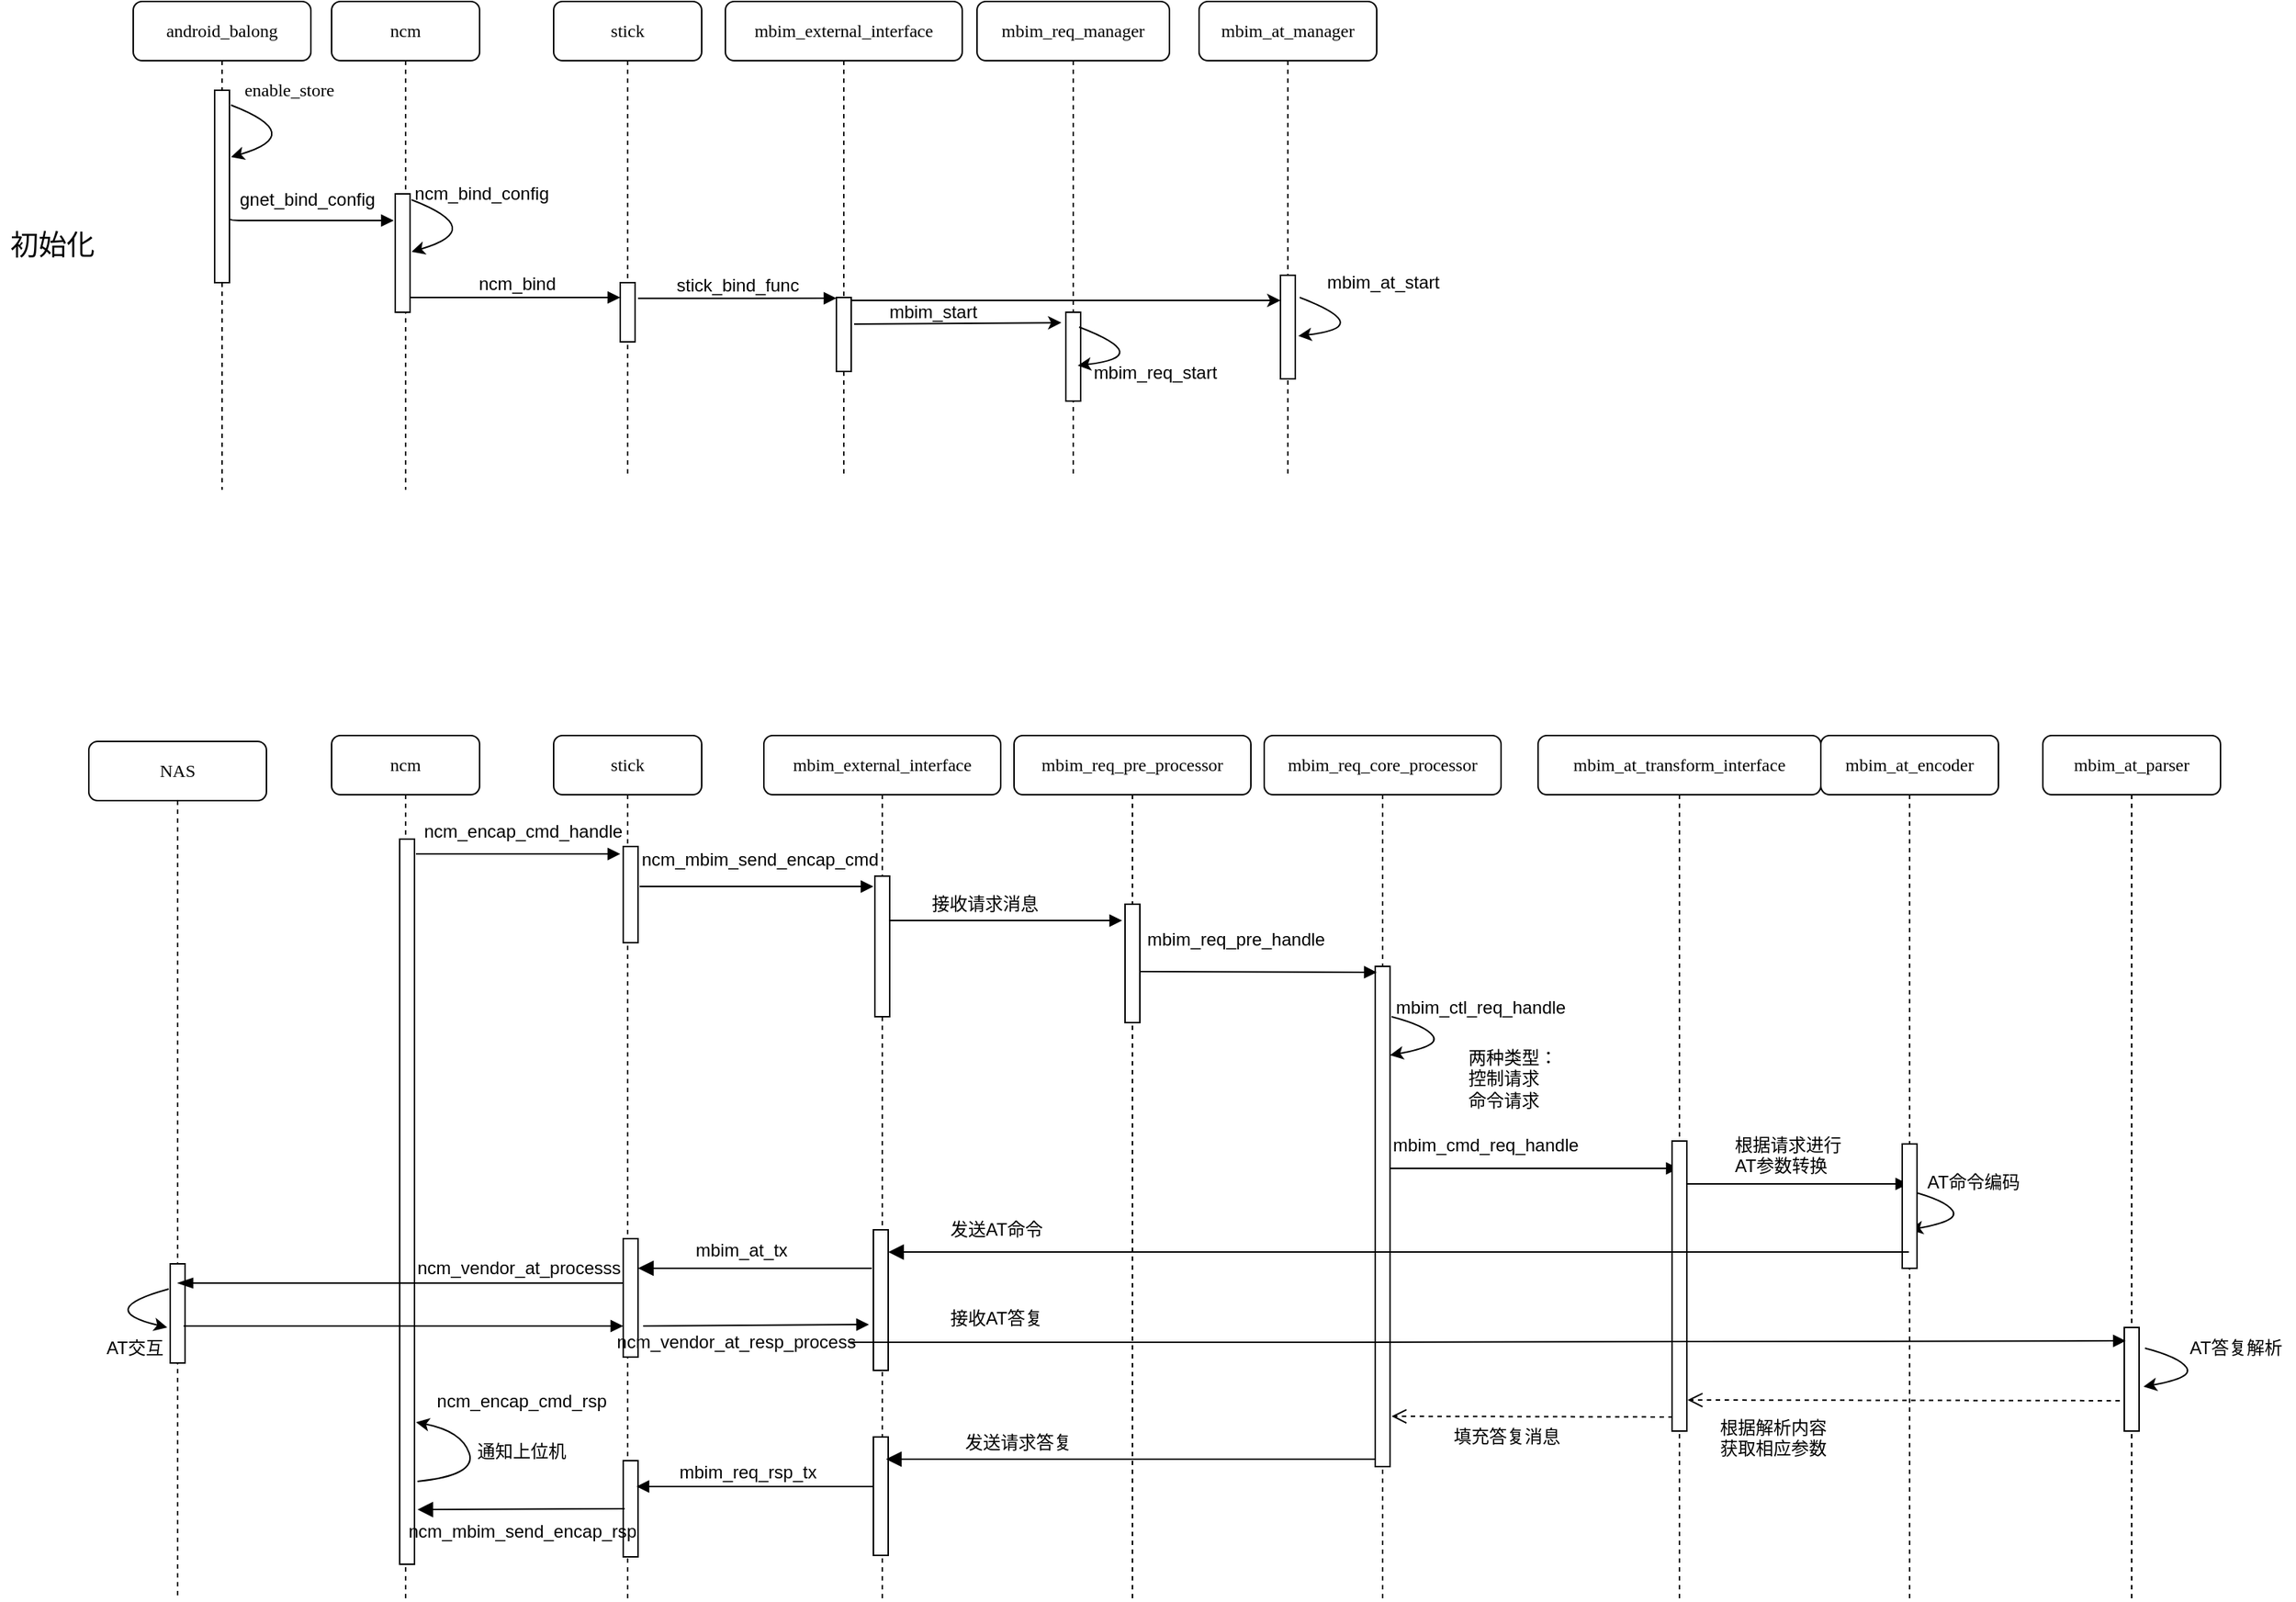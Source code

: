 <mxfile version="14.1.8" type="github">
  <diagram name="Page-1" id="13e1069c-82ec-6db2-03f1-153e76fe0fe0">
    <mxGraphModel dx="2522" dy="706" grid="1" gridSize="10" guides="1" tooltips="1" connect="1" arrows="1" fold="1" page="1" pageScale="1" pageWidth="1100" pageHeight="850" background="#ffffff" math="0" shadow="0">
      <root>
        <mxCell id="0" />
        <mxCell id="1" parent="0" />
        <mxCell id="fbP2BwhpTyEY4xzOm7OH-10" value="ncm" style="shape=umlLifeline;perimeter=lifelinePerimeter;whiteSpace=wrap;html=1;container=1;collapsible=0;recursiveResize=0;outlineConnect=0;rounded=1;shadow=0;comic=0;labelBackgroundColor=none;strokeWidth=1;fontFamily=Verdana;fontSize=12;align=center;" vertex="1" parent="1">
          <mxGeometry x="154" y="576" width="100" height="584" as="geometry" />
        </mxCell>
        <mxCell id="fbP2BwhpTyEY4xzOm7OH-16" value="stick" style="shape=umlLifeline;perimeter=lifelinePerimeter;whiteSpace=wrap;html=1;container=1;collapsible=0;recursiveResize=0;outlineConnect=0;rounded=1;shadow=0;comic=0;labelBackgroundColor=none;strokeWidth=1;fontFamily=Verdana;fontSize=12;align=center;" vertex="1" parent="1">
          <mxGeometry x="304" y="576" width="100" height="584" as="geometry" />
        </mxCell>
        <mxCell id="fbP2BwhpTyEY4xzOm7OH-24" value="mbim_external_interface" style="shape=umlLifeline;perimeter=lifelinePerimeter;whiteSpace=wrap;html=1;container=1;collapsible=0;recursiveResize=0;outlineConnect=0;rounded=1;shadow=0;comic=0;labelBackgroundColor=none;strokeWidth=1;fontFamily=Verdana;fontSize=12;align=center;" vertex="1" parent="1">
          <mxGeometry x="446" y="576" width="160" height="584" as="geometry" />
        </mxCell>
        <mxCell id="fbP2BwhpTyEY4xzOm7OH-28" value="mbim_req_core_processor" style="shape=umlLifeline;perimeter=lifelinePerimeter;whiteSpace=wrap;html=1;container=1;collapsible=0;recursiveResize=0;outlineConnect=0;rounded=1;shadow=0;comic=0;labelBackgroundColor=none;strokeWidth=1;fontFamily=Verdana;fontSize=12;align=center;" vertex="1" parent="1">
          <mxGeometry x="784" y="576" width="160" height="584" as="geometry" />
        </mxCell>
        <mxCell id="222DA1gHv_utM4bN-oHq-5" value="mbim_external_interface" style="shape=umlLifeline;perimeter=lifelinePerimeter;whiteSpace=wrap;html=1;container=1;collapsible=0;recursiveResize=0;outlineConnect=0;rounded=1;shadow=0;comic=0;labelBackgroundColor=none;strokeWidth=1;fontFamily=Verdana;fontSize=12;align=center;" parent="1" vertex="1">
          <mxGeometry x="420" y="80" width="160" height="320" as="geometry" />
        </mxCell>
        <mxCell id="7baba1c4bc27f4b0-16" value="" style="html=1;points=[];perimeter=orthogonalPerimeter;rounded=0;shadow=0;comic=0;labelBackgroundColor=none;strokeWidth=1;fontFamily=Verdana;fontSize=12;align=center;" parent="222DA1gHv_utM4bN-oHq-5" vertex="1">
          <mxGeometry x="75" y="200" width="10" height="50" as="geometry" />
        </mxCell>
        <mxCell id="7baba1c4bc27f4b0-2" value="ncm" style="shape=umlLifeline;perimeter=lifelinePerimeter;whiteSpace=wrap;html=1;container=1;collapsible=0;recursiveResize=0;outlineConnect=0;rounded=1;shadow=0;comic=0;labelBackgroundColor=none;strokeWidth=1;fontFamily=Verdana;fontSize=12;align=center;" parent="1" vertex="1">
          <mxGeometry x="154" y="80" width="100" height="330" as="geometry" />
        </mxCell>
        <mxCell id="7baba1c4bc27f4b0-10" value="" style="html=1;points=[];perimeter=orthogonalPerimeter;rounded=0;shadow=0;comic=0;labelBackgroundColor=none;strokeWidth=1;fontFamily=Verdana;fontSize=12;align=center;" parent="7baba1c4bc27f4b0-2" vertex="1">
          <mxGeometry x="43" y="130" width="10" height="80" as="geometry" />
        </mxCell>
        <mxCell id="222DA1gHv_utM4bN-oHq-36" value="" style="html=1;points=[];perimeter=orthogonalPerimeter;rounded=0;shadow=0;comic=0;labelBackgroundColor=none;strokeWidth=1;fontFamily=Verdana;fontSize=12;align=center;" parent="7baba1c4bc27f4b0-2" vertex="1">
          <mxGeometry x="46" y="566" width="10" height="490" as="geometry" />
        </mxCell>
        <mxCell id="7baba1c4bc27f4b0-3" value="stick" style="shape=umlLifeline;perimeter=lifelinePerimeter;whiteSpace=wrap;html=1;container=1;collapsible=0;recursiveResize=0;outlineConnect=0;rounded=1;shadow=0;comic=0;labelBackgroundColor=none;strokeWidth=1;fontFamily=Verdana;fontSize=12;align=center;" parent="1" vertex="1">
          <mxGeometry x="304" y="80" width="100" height="320" as="geometry" />
        </mxCell>
        <mxCell id="7baba1c4bc27f4b0-13" value="" style="html=1;points=[];perimeter=orthogonalPerimeter;rounded=0;shadow=0;comic=0;labelBackgroundColor=none;strokeWidth=1;fontFamily=Verdana;fontSize=12;align=center;" parent="7baba1c4bc27f4b0-3" vertex="1">
          <mxGeometry x="45" y="190" width="10" height="40" as="geometry" />
        </mxCell>
        <mxCell id="222DA1gHv_utM4bN-oHq-39" value="" style="html=1;points=[];perimeter=orthogonalPerimeter;rounded=0;shadow=0;comic=0;labelBackgroundColor=none;strokeWidth=1;fontFamily=Verdana;fontSize=12;align=center;" parent="7baba1c4bc27f4b0-3" vertex="1">
          <mxGeometry x="47" y="571" width="10" height="65" as="geometry" />
        </mxCell>
        <mxCell id="222DA1gHv_utM4bN-oHq-80" value="" style="html=1;points=[];perimeter=orthogonalPerimeter;rounded=0;shadow=0;comic=0;labelBackgroundColor=none;strokeWidth=1;fontFamily=Verdana;fontSize=12;align=center;" parent="7baba1c4bc27f4b0-3" vertex="1">
          <mxGeometry x="47" y="836" width="10" height="80" as="geometry" />
        </mxCell>
        <mxCell id="222DA1gHv_utM4bN-oHq-114" value="" style="html=1;points=[];perimeter=orthogonalPerimeter;rounded=0;shadow=0;comic=0;labelBackgroundColor=none;strokeWidth=1;fontFamily=Verdana;fontSize=12;align=center;" parent="7baba1c4bc27f4b0-3" vertex="1">
          <mxGeometry x="47" y="986" width="10" height="65" as="geometry" />
        </mxCell>
        <mxCell id="7baba1c4bc27f4b0-5" value="mbim_req_manager" style="shape=umlLifeline;perimeter=lifelinePerimeter;whiteSpace=wrap;html=1;container=1;collapsible=0;recursiveResize=0;outlineConnect=0;rounded=1;shadow=0;comic=0;labelBackgroundColor=none;strokeWidth=1;fontFamily=Verdana;fontSize=12;align=center;" parent="1" vertex="1">
          <mxGeometry x="590" y="80" width="130" height="320" as="geometry" />
        </mxCell>
        <mxCell id="222DA1gHv_utM4bN-oHq-119" value="" style="html=1;points=[];perimeter=orthogonalPerimeter;rounded=0;shadow=0;comic=0;labelBackgroundColor=none;strokeWidth=1;fontFamily=Verdana;fontSize=12;align=center;" parent="7baba1c4bc27f4b0-5" vertex="1">
          <mxGeometry x="60" y="210" width="10" height="60" as="geometry" />
        </mxCell>
        <mxCell id="7baba1c4bc27f4b0-6" value="mbim_at_manager" style="shape=umlLifeline;perimeter=lifelinePerimeter;whiteSpace=wrap;html=1;container=1;collapsible=0;recursiveResize=0;outlineConnect=0;rounded=1;shadow=0;comic=0;labelBackgroundColor=none;strokeWidth=1;fontFamily=Verdana;fontSize=12;align=center;" parent="1" vertex="1">
          <mxGeometry x="740" y="80" width="120" height="320" as="geometry" />
        </mxCell>
        <mxCell id="222DA1gHv_utM4bN-oHq-135" value="" style="html=1;points=[];perimeter=orthogonalPerimeter;rounded=0;shadow=0;comic=0;labelBackgroundColor=none;strokeColor=#000000;strokeWidth=1;fillColor=#FFFFFF;fontFamily=Verdana;fontSize=12;fontColor=#000000;align=center;" parent="7baba1c4bc27f4b0-6" vertex="1">
          <mxGeometry x="55" y="185" width="10" height="70" as="geometry" />
        </mxCell>
        <mxCell id="7baba1c4bc27f4b0-8" value="android_balong" style="shape=umlLifeline;perimeter=lifelinePerimeter;whiteSpace=wrap;html=1;container=1;collapsible=0;recursiveResize=0;outlineConnect=0;rounded=1;shadow=0;comic=0;labelBackgroundColor=none;strokeWidth=1;fontFamily=Verdana;fontSize=12;align=center;" parent="1" vertex="1">
          <mxGeometry x="20" y="80" width="120" height="330" as="geometry" />
        </mxCell>
        <mxCell id="7baba1c4bc27f4b0-9" value="" style="html=1;points=[];perimeter=orthogonalPerimeter;rounded=0;shadow=0;comic=0;labelBackgroundColor=none;strokeWidth=1;fontFamily=Verdana;fontSize=12;align=center;" parent="7baba1c4bc27f4b0-8" vertex="1">
          <mxGeometry x="55" y="60" width="10" height="130" as="geometry" />
        </mxCell>
        <mxCell id="7baba1c4bc27f4b0-17" value="stick_bind_func" style="html=1;verticalAlign=bottom;endArrow=block;labelBackgroundColor=none;fontFamily=Helvetica;fontSize=12;edgeStyle=elbowEdgeStyle;elbow=vertical;exitX=1.2;exitY=0.267;exitDx=0;exitDy=0;exitPerimeter=0;" parent="1" source="7baba1c4bc27f4b0-13" target="7baba1c4bc27f4b0-16" edge="1">
          <mxGeometry relative="1" as="geometry">
            <mxPoint x="487" y="220" as="sourcePoint" />
            <Array as="points" />
          </mxGeometry>
        </mxCell>
        <mxCell id="7baba1c4bc27f4b0-28" value="" style="html=1;points=[];perimeter=orthogonalPerimeter;rounded=0;shadow=0;comic=0;labelBackgroundColor=none;strokeWidth=1;fontFamily=Verdana;fontSize=12;align=center;" parent="1" vertex="1">
          <mxGeometry x="859" y="732" width="10" height="338" as="geometry" />
        </mxCell>
        <mxCell id="222DA1gHv_utM4bN-oHq-16" value="gnet_bind_config" style="text;whiteSpace=wrap;html=1;" parent="1" vertex="1">
          <mxGeometry x="90" y="200" width="100" height="30" as="geometry" />
        </mxCell>
        <mxCell id="222DA1gHv_utM4bN-oHq-17" value="" style="html=1;verticalAlign=bottom;endArrow=block;entryX=-0.1;entryY=0.645;labelBackgroundColor=none;fontFamily=Verdana;fontSize=12;edgeStyle=elbowEdgeStyle;elbow=vertical;exitX=1.1;exitY=0.627;exitDx=0;exitDy=0;exitPerimeter=0;entryDx=0;entryDy=0;entryPerimeter=0;" parent="1" edge="1">
          <mxGeometry relative="1" as="geometry">
            <mxPoint x="86" y="226.97" as="sourcePoint" />
            <mxPoint x="196" y="228.95" as="targetPoint" />
          </mxGeometry>
        </mxCell>
        <mxCell id="222DA1gHv_utM4bN-oHq-18" value="&lt;span style=&quot;font-family: &amp;#34;verdana&amp;#34;&quot;&gt;enable_store&lt;/span&gt;" style="text;html=1;align=center;verticalAlign=middle;resizable=0;points=[];autosize=1;" parent="1" vertex="1">
          <mxGeometry x="80" y="130" width="90" height="20" as="geometry" />
        </mxCell>
        <mxCell id="222DA1gHv_utM4bN-oHq-20" value="ncm_bind" style="html=1;verticalAlign=bottom;endArrow=block;labelBackgroundColor=none;fontFamily=Helvetica;fontSize=12;edgeStyle=elbowEdgeStyle;elbow=vertical;" parent="1" target="7baba1c4bc27f4b0-13" edge="1">
          <mxGeometry x="0.009" relative="1" as="geometry">
            <mxPoint x="207" y="280" as="sourcePoint" />
            <mxPoint x="312" y="280.0" as="targetPoint" />
            <Array as="points">
              <mxPoint x="270" y="280" />
            </Array>
            <mxPoint as="offset" />
          </mxGeometry>
        </mxCell>
        <mxCell id="222DA1gHv_utM4bN-oHq-21" value="" style="curved=1;endArrow=classic;html=1;entryX=0.54;entryY=0.302;entryDx=0;entryDy=0;entryPerimeter=0;" parent="1" edge="1">
          <mxGeometry width="50" height="50" relative="1" as="geometry">
            <mxPoint x="208" y="214" as="sourcePoint" />
            <mxPoint x="208" y="249.16" as="targetPoint" />
            <Array as="points">
              <mxPoint x="260" y="234" />
            </Array>
          </mxGeometry>
        </mxCell>
        <mxCell id="222DA1gHv_utM4bN-oHq-23" value="ncm_bind_config" style="text;html=1;align=center;verticalAlign=middle;resizable=0;points=[];autosize=1;" parent="1" vertex="1">
          <mxGeometry x="200" y="200" width="110" height="20" as="geometry" />
        </mxCell>
        <mxCell id="222DA1gHv_utM4bN-oHq-24" value="" style="curved=1;endArrow=classic;html=1;entryX=0.54;entryY=0.302;entryDx=0;entryDy=0;entryPerimeter=0;" parent="1" edge="1">
          <mxGeometry width="50" height="50" relative="1" as="geometry">
            <mxPoint x="86" y="150" as="sourcePoint" />
            <mxPoint x="86" y="185.16" as="targetPoint" />
            <Array as="points">
              <mxPoint x="138" y="170" />
            </Array>
          </mxGeometry>
        </mxCell>
        <mxCell id="222DA1gHv_utM4bN-oHq-37" value="ncm_encap_cmd_handle" style="text;html=1;align=center;verticalAlign=middle;resizable=0;points=[];autosize=1;fontFamily=Helvetica;" parent="1" vertex="1">
          <mxGeometry x="208" y="631" width="150" height="20" as="geometry" />
        </mxCell>
        <mxCell id="222DA1gHv_utM4bN-oHq-38" value="" style="html=1;verticalAlign=bottom;endArrow=block;labelBackgroundColor=none;fontFamily=Verdana;fontSize=12;entryX=-0.2;entryY=0.077;entryDx=0;entryDy=0;entryPerimeter=0;" parent="1" target="222DA1gHv_utM4bN-oHq-39" edge="1">
          <mxGeometry relative="1" as="geometry">
            <mxPoint x="211" y="656" as="sourcePoint" />
            <mxPoint x="341" y="656" as="targetPoint" />
          </mxGeometry>
        </mxCell>
        <mxCell id="222DA1gHv_utM4bN-oHq-40" value="ncm_mbim_send_encap_cmd" style="text;html=1;align=center;verticalAlign=middle;resizable=0;points=[];autosize=1;fontFamily=Helvetica;" parent="1" vertex="1">
          <mxGeometry x="353" y="650" width="180" height="20" as="geometry" />
        </mxCell>
        <mxCell id="222DA1gHv_utM4bN-oHq-41" value="" style="html=1;verticalAlign=bottom;endArrow=block;labelBackgroundColor=none;fontFamily=Verdana;fontSize=12;entryX=-0.1;entryY=0.074;entryDx=0;entryDy=0;entryPerimeter=0;" parent="1" edge="1" target="7baba1c4bc27f4b0-22">
          <mxGeometry relative="1" as="geometry">
            <mxPoint x="362" y="678" as="sourcePoint" />
            <mxPoint x="519" y="675" as="targetPoint" />
          </mxGeometry>
        </mxCell>
        <mxCell id="222DA1gHv_utM4bN-oHq-45" value="" style="html=1;verticalAlign=bottom;endArrow=block;labelBackgroundColor=none;fontFamily=Verdana;fontSize=12;entryX=-0.2;entryY=0.138;entryDx=0;entryDy=0;entryPerimeter=0;" parent="1" edge="1" target="222DA1gHv_utM4bN-oHq-46" source="7baba1c4bc27f4b0-22">
          <mxGeometry relative="1" as="geometry">
            <mxPoint x="505" y="700" as="sourcePoint" />
            <mxPoint x="653" y="700" as="targetPoint" />
          </mxGeometry>
        </mxCell>
        <mxCell id="222DA1gHv_utM4bN-oHq-47" value="mbim_req_pre_handle" style="text;whiteSpace=wrap;html=1;fontFamily=Helvetica;" parent="1" vertex="1">
          <mxGeometry x="703" y="700" width="116" height="30" as="geometry" />
        </mxCell>
        <mxCell id="222DA1gHv_utM4bN-oHq-54" value="" style="html=1;verticalAlign=bottom;endArrow=block;labelBackgroundColor=none;fontFamily=Verdana;fontSize=12;" parent="1" edge="1">
          <mxGeometry relative="1" as="geometry">
            <mxPoint x="698" y="735.5" as="sourcePoint" />
            <mxPoint x="860" y="736" as="targetPoint" />
          </mxGeometry>
        </mxCell>
        <mxCell id="222DA1gHv_utM4bN-oHq-57" value="" style="html=1;verticalAlign=bottom;endArrow=block;labelBackgroundColor=none;fontFamily=Verdana;fontSize=12;" parent="1" target="fbP2BwhpTyEY4xzOm7OH-33" edge="1">
          <mxGeometry relative="1" as="geometry">
            <mxPoint x="869" y="868.5" as="sourcePoint" />
            <mxPoint x="1004" y="868.57" as="targetPoint" />
          </mxGeometry>
        </mxCell>
        <mxCell id="222DA1gHv_utM4bN-oHq-58" value="mbim_cmd_req_handle" style="text;whiteSpace=wrap;html=1;fontFamily=Helvetica;" parent="1" vertex="1">
          <mxGeometry x="869" y="839" width="100" height="20" as="geometry" />
        </mxCell>
        <mxCell id="222DA1gHv_utM4bN-oHq-63" style="edgeStyle=orthogonalEdgeStyle;rounded=0;orthogonalLoop=1;jettySize=auto;html=1;exitX=0.5;exitY=1;exitDx=0;exitDy=0;dashed=1;fontFamily=Helvetica;" parent="1" edge="1">
          <mxGeometry relative="1" as="geometry">
            <mxPoint x="1139" y="859" as="sourcePoint" />
            <mxPoint x="1139" y="859" as="targetPoint" />
          </mxGeometry>
        </mxCell>
        <mxCell id="222DA1gHv_utM4bN-oHq-76" value="" style="curved=1;endArrow=classic;html=1;entryX=0.9;entryY=0.72;entryDx=0;entryDy=0;entryPerimeter=0;" parent="1" edge="1">
          <mxGeometry width="50" height="50" relative="1" as="geometry">
            <mxPoint x="1221" y="884" as="sourcePoint" />
            <mxPoint x="1220" y="910" as="targetPoint" />
            <Array as="points">
              <mxPoint x="1244" y="890" />
              <mxPoint x="1254" y="904" />
            </Array>
          </mxGeometry>
        </mxCell>
        <mxCell id="222DA1gHv_utM4bN-oHq-77" value="AT命令编码" style="text;whiteSpace=wrap;html=1;fontFamily=Helvetica;" parent="1" vertex="1">
          <mxGeometry x="1230" y="864" width="100" height="20" as="geometry" />
        </mxCell>
        <mxCell id="222DA1gHv_utM4bN-oHq-79" value="mbim_at_tx" style="text;whiteSpace=wrap;html=1;fontFamily=Helvetica;" parent="1" vertex="1">
          <mxGeometry x="398" y="910" width="90" height="20" as="geometry" />
        </mxCell>
        <mxCell id="222DA1gHv_utM4bN-oHq-81" value="" style="html=1;verticalAlign=bottom;endArrow=block;endSize=8;labelBackgroundColor=none;fontFamily=Verdana;fontSize=12;endFill=1;exitX=-0.1;exitY=0.274;exitDx=0;exitDy=0;exitPerimeter=0;" parent="1" edge="1" source="222DA1gHv_utM4bN-oHq-144">
          <mxGeometry x="-0.008" y="-10" relative="1" as="geometry">
            <mxPoint x="361" y="936" as="targetPoint" />
            <mxPoint x="491" y="936" as="sourcePoint" />
            <mxPoint x="1" as="offset" />
          </mxGeometry>
        </mxCell>
        <mxCell id="222DA1gHv_utM4bN-oHq-82" value="ncm_vendor_at_processs" style="text;whiteSpace=wrap;html=1;fontFamily=Helvetica;" parent="1" vertex="1">
          <mxGeometry x="210" y="922" width="100" height="20" as="geometry" />
        </mxCell>
        <mxCell id="222DA1gHv_utM4bN-oHq-83" value="" style="html=1;verticalAlign=bottom;endArrow=block;labelBackgroundColor=none;fontFamily=Verdana;fontSize=12;endFill=1;entryX=1;entryY=-0.1;entryDx=0;entryDy=0;entryPerimeter=0;" parent="1" edge="1" target="fbP2BwhpTyEY4xzOm7OH-43">
          <mxGeometry relative="1" as="geometry">
            <mxPoint x="364.5" y="975" as="sourcePoint" />
            <mxPoint x="493.5" y="975" as="targetPoint" />
          </mxGeometry>
        </mxCell>
        <mxCell id="222DA1gHv_utM4bN-oHq-88" value="" style="curved=1;endArrow=classic;html=1;entryX=0.9;entryY=0.72;entryDx=0;entryDy=0;entryPerimeter=0;" parent="1" edge="1">
          <mxGeometry width="50" height="50" relative="1" as="geometry">
            <mxPoint x="1379" y="990" as="sourcePoint" />
            <mxPoint x="1378" y="1016" as="targetPoint" />
            <Array as="points">
              <mxPoint x="1402" y="996" />
              <mxPoint x="1412" y="1010" />
            </Array>
          </mxGeometry>
        </mxCell>
        <mxCell id="222DA1gHv_utM4bN-oHq-95" value="NAS" style="shape=umlLifeline;perimeter=lifelinePerimeter;whiteSpace=wrap;html=1;container=1;collapsible=0;recursiveResize=0;outlineConnect=0;rounded=1;shadow=0;comic=0;labelBackgroundColor=none;strokeWidth=1;fontFamily=Verdana;fontSize=12;align=center;" parent="1" vertex="1">
          <mxGeometry x="-10" y="580" width="120" height="580" as="geometry" />
        </mxCell>
        <mxCell id="222DA1gHv_utM4bN-oHq-96" value="" style="html=1;points=[];perimeter=orthogonalPerimeter;rounded=0;shadow=0;comic=0;labelBackgroundColor=none;strokeWidth=1;fontFamily=Verdana;fontSize=12;align=center;" parent="222DA1gHv_utM4bN-oHq-95" vertex="1">
          <mxGeometry x="55" y="353" width="10" height="67" as="geometry" />
        </mxCell>
        <mxCell id="222DA1gHv_utM4bN-oHq-98" value="" style="html=1;verticalAlign=bottom;endArrow=blockThin;endSize=8;labelBackgroundColor=none;fontFamily=Verdana;fontSize=12;endFill=1;" parent="1" edge="1">
          <mxGeometry x="-0.008" y="-10" relative="1" as="geometry">
            <mxPoint x="50" y="946" as="targetPoint" />
            <mxPoint x="351" y="946" as="sourcePoint" />
            <mxPoint x="1" as="offset" />
          </mxGeometry>
        </mxCell>
        <mxCell id="222DA1gHv_utM4bN-oHq-99" value="" style="html=1;verticalAlign=bottom;endArrow=block;labelBackgroundColor=none;fontFamily=Verdana;fontSize=12;endFill=1;" parent="1" edge="1">
          <mxGeometry relative="1" as="geometry">
            <mxPoint x="54" y="975" as="sourcePoint" />
            <mxPoint x="351" y="975" as="targetPoint" />
            <Array as="points">
              <mxPoint x="284" y="975" />
            </Array>
          </mxGeometry>
        </mxCell>
        <mxCell id="222DA1gHv_utM4bN-oHq-103" value="AT交互" style="text;whiteSpace=wrap;html=1;fontFamily=Helvetica;" parent="1" vertex="1">
          <mxGeometry y="976" width="50" height="20" as="geometry" />
        </mxCell>
        <mxCell id="222DA1gHv_utM4bN-oHq-108" value="mbim_req_rsp_tx" style="text;whiteSpace=wrap;html=1;fontFamily=Helvetica;" parent="1" vertex="1">
          <mxGeometry x="387" y="1060" width="130" height="30" as="geometry" />
        </mxCell>
        <mxCell id="222DA1gHv_utM4bN-oHq-110" value="ncm_mbim_send_encap_rsp" style="text;whiteSpace=wrap;html=1;fontFamily=Helvetica;" parent="1" vertex="1">
          <mxGeometry x="204" y="1100" width="50" height="30" as="geometry" />
        </mxCell>
        <mxCell id="222DA1gHv_utM4bN-oHq-111" value="" style="html=1;verticalAlign=bottom;endArrow=block;endSize=8;labelBackgroundColor=none;fontFamily=Verdana;fontSize=12;edgeStyle=elbowEdgeStyle;elbow=vertical;entryX=1.1;entryY=0.472;entryDx=0;entryDy=0;entryPerimeter=0;exitX=0.1;exitY=0.962;exitDx=0;exitDy=0;exitPerimeter=0;endFill=1;" parent="1" edge="1">
          <mxGeometry x="-0.076" y="-1" relative="1" as="geometry">
            <mxPoint x="212" y="1098.5" as="targetPoint" />
            <Array as="points">
              <mxPoint x="347" y="1099.04" />
            </Array>
            <mxPoint x="352" y="1098.53" as="sourcePoint" />
            <mxPoint as="offset" />
          </mxGeometry>
        </mxCell>
        <mxCell id="222DA1gHv_utM4bN-oHq-112" value="ncm_encap_cmd_rsp" style="text;html=1;align=center;verticalAlign=middle;resizable=0;points=[];autosize=1;fontFamily=Helvetica;" parent="1" vertex="1">
          <mxGeometry x="217" y="1016" width="130" height="20" as="geometry" />
        </mxCell>
        <mxCell id="222DA1gHv_utM4bN-oHq-113" value="" style="curved=1;endArrow=classic;html=1;fontFamily=Helvetica;entryX=1;entryY=0.256;entryDx=0;entryDy=0;entryPerimeter=0;" parent="1" edge="1">
          <mxGeometry width="50" height="50" relative="1" as="geometry">
            <mxPoint x="212" y="1080" as="sourcePoint" />
            <mxPoint x="211" y="1040" as="targetPoint" />
            <Array as="points">
              <mxPoint x="252" y="1076" />
              <mxPoint x="242" y="1046" />
            </Array>
          </mxGeometry>
        </mxCell>
        <mxCell id="222DA1gHv_utM4bN-oHq-124" value="根据请求进行AT参数转换" style="text;whiteSpace=wrap;html=1;fontFamily=Helvetica;" parent="1" vertex="1">
          <mxGeometry x="1100" y="839" width="88" height="40" as="geometry" />
        </mxCell>
        <mxCell id="222DA1gHv_utM4bN-oHq-125" value="" style="html=1;verticalAlign=bottom;endArrow=block;labelBackgroundColor=none;fontFamily=Verdana;fontSize=12;" parent="1" edge="1">
          <mxGeometry relative="1" as="geometry">
            <mxPoint x="1069" y="879" as="sourcePoint" />
            <mxPoint x="1219" y="879" as="targetPoint" />
          </mxGeometry>
        </mxCell>
        <mxCell id="222DA1gHv_utM4bN-oHq-140" value="" style="curved=1;endArrow=classic;html=1;entryX=0.9;entryY=0.72;entryDx=0;entryDy=0;entryPerimeter=0;" parent="1" edge="1">
          <mxGeometry width="50" height="50" relative="1" as="geometry">
            <mxPoint x="808" y="280" as="sourcePoint" />
            <mxPoint x="807" y="306" as="targetPoint" />
            <Array as="points">
              <mxPoint x="860" y="300" />
            </Array>
          </mxGeometry>
        </mxCell>
        <mxCell id="fbP2BwhpTyEY4xzOm7OH-3" value="" style="endArrow=classic;html=1;exitX=1.2;exitY=0.36;exitDx=0;exitDy=0;exitPerimeter=0;entryX=-0.3;entryY=0.117;entryDx=0;entryDy=0;entryPerimeter=0;" edge="1" parent="1" source="7baba1c4bc27f4b0-16" target="222DA1gHv_utM4bN-oHq-119">
          <mxGeometry width="50" height="50" relative="1" as="geometry">
            <mxPoint x="660" y="250" as="sourcePoint" />
            <mxPoint x="710" y="200" as="targetPoint" />
          </mxGeometry>
        </mxCell>
        <mxCell id="fbP2BwhpTyEY4xzOm7OH-4" value="mbim_start" style="text;html=1;align=center;verticalAlign=middle;resizable=0;points=[];autosize=1;" vertex="1" parent="1">
          <mxGeometry x="525" y="280" width="70" height="20" as="geometry" />
        </mxCell>
        <mxCell id="fbP2BwhpTyEY4xzOm7OH-5" value="" style="curved=1;endArrow=classic;html=1;entryX=0.9;entryY=0.72;entryDx=0;entryDy=0;entryPerimeter=0;" edge="1" parent="1">
          <mxGeometry width="50" height="50" relative="1" as="geometry">
            <mxPoint x="659" y="300" as="sourcePoint" />
            <mxPoint x="658" y="326" as="targetPoint" />
            <Array as="points">
              <mxPoint x="711" y="320" />
            </Array>
          </mxGeometry>
        </mxCell>
        <mxCell id="fbP2BwhpTyEY4xzOm7OH-6" value="mbim_req_start" style="text;html=1;align=center;verticalAlign=middle;resizable=0;points=[];autosize=1;" vertex="1" parent="1">
          <mxGeometry x="660" y="321" width="100" height="20" as="geometry" />
        </mxCell>
        <mxCell id="fbP2BwhpTyEY4xzOm7OH-7" value="" style="endArrow=classic;html=1;" edge="1" parent="1" target="222DA1gHv_utM4bN-oHq-135">
          <mxGeometry width="50" height="50" relative="1" as="geometry">
            <mxPoint x="505" y="282" as="sourcePoint" />
            <mxPoint x="900.5" y="282" as="targetPoint" />
          </mxGeometry>
        </mxCell>
        <mxCell id="fbP2BwhpTyEY4xzOm7OH-8" value="mbim_at_start" style="text;html=1;align=center;verticalAlign=middle;resizable=0;points=[];autosize=1;" vertex="1" parent="1">
          <mxGeometry x="819" y="260" width="90" height="20" as="geometry" />
        </mxCell>
        <mxCell id="fbP2BwhpTyEY4xzOm7OH-9" value="初始化" style="text;html=1;align=center;verticalAlign=middle;resizable=0;points=[];autosize=1;fontSize=19;" vertex="1" parent="1">
          <mxGeometry x="-70" y="230" width="70" height="30" as="geometry" />
        </mxCell>
        <mxCell id="fbP2BwhpTyEY4xzOm7OH-15" value="&lt;div style=&quot;text-align: left&quot;&gt;&lt;span&gt;接收请求消息&lt;/span&gt;&lt;/div&gt;" style="text;html=1;align=center;verticalAlign=middle;resizable=0;points=[];autosize=1;fontSize=12;" vertex="1" parent="1">
          <mxGeometry x="550" y="680" width="90" height="20" as="geometry" />
        </mxCell>
        <mxCell id="7baba1c4bc27f4b0-22" value="" style="html=1;points=[];perimeter=orthogonalPerimeter;rounded=0;shadow=0;comic=0;labelBackgroundColor=none;strokeWidth=1;fontFamily=Verdana;fontSize=12;align=center;" parent="1" vertex="1">
          <mxGeometry x="521" y="671" width="10" height="95" as="geometry" />
        </mxCell>
        <mxCell id="fbP2BwhpTyEY4xzOm7OH-22" value="mbim_req_pre_processor" style="shape=umlLifeline;perimeter=lifelinePerimeter;whiteSpace=wrap;html=1;container=1;collapsible=0;recursiveResize=0;outlineConnect=0;rounded=1;shadow=0;comic=0;labelBackgroundColor=none;strokeWidth=1;fontFamily=Verdana;fontSize=12;align=center;" vertex="1" parent="1">
          <mxGeometry x="615" y="576" width="160" height="584" as="geometry" />
        </mxCell>
        <mxCell id="222DA1gHv_utM4bN-oHq-46" value="" style="html=1;points=[];perimeter=orthogonalPerimeter;rounded=0;shadow=0;comic=0;labelBackgroundColor=none;strokeWidth=1;fontFamily=Verdana;fontSize=12;align=center;" parent="fbP2BwhpTyEY4xzOm7OH-22" vertex="1">
          <mxGeometry x="75" y="114" width="10" height="80" as="geometry" />
        </mxCell>
        <mxCell id="fbP2BwhpTyEY4xzOm7OH-31" value="mbim_ctl_req_handle" style="text;whiteSpace=wrap;html=1;fontFamily=Helvetica;" vertex="1" parent="1">
          <mxGeometry x="871" y="746" width="100" height="20" as="geometry" />
        </mxCell>
        <mxCell id="fbP2BwhpTyEY4xzOm7OH-32" value="" style="curved=1;endArrow=classic;html=1;entryX=0.9;entryY=0.72;entryDx=0;entryDy=0;entryPerimeter=0;" edge="1" parent="1">
          <mxGeometry width="50" height="50" relative="1" as="geometry">
            <mxPoint x="870" y="766" as="sourcePoint" />
            <mxPoint x="869" y="792" as="targetPoint" />
            <Array as="points">
              <mxPoint x="893" y="772" />
              <mxPoint x="903" y="786" />
            </Array>
          </mxGeometry>
        </mxCell>
        <mxCell id="fbP2BwhpTyEY4xzOm7OH-33" value="mbim_at_transform_interface" style="shape=umlLifeline;perimeter=lifelinePerimeter;whiteSpace=wrap;html=1;container=1;collapsible=0;recursiveResize=0;outlineConnect=0;rounded=1;shadow=0;comic=0;labelBackgroundColor=none;strokeWidth=1;fontFamily=Verdana;fontSize=12;align=center;" vertex="1" parent="1">
          <mxGeometry x="969" y="576" width="191" height="584" as="geometry" />
        </mxCell>
        <mxCell id="fbP2BwhpTyEY4xzOm7OH-34" value="" style="html=1;points=[];perimeter=orthogonalPerimeter;rounded=0;shadow=0;comic=0;labelBackgroundColor=none;strokeColor=#000000;strokeWidth=1;fillColor=#FFFFFF;fontFamily=Verdana;fontSize=12;fontColor=#000000;align=center;" vertex="1" parent="fbP2BwhpTyEY4xzOm7OH-33">
          <mxGeometry x="90.5" y="274" width="10" height="196" as="geometry" />
        </mxCell>
        <mxCell id="fbP2BwhpTyEY4xzOm7OH-35" value="mbim_at_encoder" style="shape=umlLifeline;perimeter=lifelinePerimeter;whiteSpace=wrap;html=1;container=1;collapsible=0;recursiveResize=0;outlineConnect=0;rounded=1;shadow=0;comic=0;labelBackgroundColor=none;strokeWidth=1;fontFamily=Verdana;fontSize=12;align=center;" vertex="1" parent="1">
          <mxGeometry x="1160" y="576" width="120" height="584" as="geometry" />
        </mxCell>
        <mxCell id="fbP2BwhpTyEY4xzOm7OH-36" value="" style="html=1;points=[];perimeter=orthogonalPerimeter;rounded=0;shadow=0;comic=0;labelBackgroundColor=none;strokeColor=#000000;strokeWidth=1;fillColor=#FFFFFF;fontFamily=Verdana;fontSize=12;fontColor=#000000;align=center;" vertex="1" parent="fbP2BwhpTyEY4xzOm7OH-35">
          <mxGeometry x="55" y="276" width="10" height="84" as="geometry" />
        </mxCell>
        <mxCell id="fbP2BwhpTyEY4xzOm7OH-37" value="mbim_at_parser" style="shape=umlLifeline;perimeter=lifelinePerimeter;whiteSpace=wrap;html=1;container=1;collapsible=0;recursiveResize=0;outlineConnect=0;rounded=1;shadow=0;comic=0;labelBackgroundColor=none;strokeWidth=1;fontFamily=Verdana;fontSize=12;align=center;" vertex="1" parent="1">
          <mxGeometry x="1310" y="576" width="120" height="584" as="geometry" />
        </mxCell>
        <mxCell id="fbP2BwhpTyEY4xzOm7OH-38" value="" style="html=1;points=[];perimeter=orthogonalPerimeter;rounded=0;shadow=0;comic=0;labelBackgroundColor=none;strokeColor=#000000;strokeWidth=1;fillColor=#FFFFFF;fontFamily=Verdana;fontSize=12;fontColor=#000000;align=center;" vertex="1" parent="fbP2BwhpTyEY4xzOm7OH-37">
          <mxGeometry x="55" y="400" width="10" height="70" as="geometry" />
        </mxCell>
        <mxCell id="fbP2BwhpTyEY4xzOm7OH-40" value="两种类型：&lt;br&gt;控制请求&lt;br&gt;命令请求" style="text;whiteSpace=wrap;html=1;fontFamily=Helvetica;" vertex="1" parent="1">
          <mxGeometry x="920" y="780" width="88" height="50" as="geometry" />
        </mxCell>
        <mxCell id="222DA1gHv_utM4bN-oHq-144" value="" style="html=1;points=[];perimeter=orthogonalPerimeter;rounded=0;shadow=0;comic=0;labelBackgroundColor=none;strokeWidth=1;fontFamily=Verdana;fontSize=12;align=center;" parent="1" vertex="1">
          <mxGeometry x="520" y="910" width="10" height="95" as="geometry" />
        </mxCell>
        <mxCell id="fbP2BwhpTyEY4xzOm7OH-41" value="发送AT命令" style="text;whiteSpace=wrap;html=1;fontFamily=Helvetica;" vertex="1" parent="1">
          <mxGeometry x="570" y="896" width="90" height="20" as="geometry" />
        </mxCell>
        <mxCell id="fbP2BwhpTyEY4xzOm7OH-42" value="" style="curved=1;endArrow=classic;html=1;entryX=0.9;entryY=0.72;entryDx=0;entryDy=0;entryPerimeter=0;" edge="1" parent="1">
          <mxGeometry width="50" height="50" relative="1" as="geometry">
            <mxPoint x="44" y="950" as="sourcePoint" />
            <mxPoint x="43" y="976" as="targetPoint" />
            <Array as="points">
              <mxPoint x="-7" y="964" />
            </Array>
          </mxGeometry>
        </mxCell>
        <mxCell id="fbP2BwhpTyEY4xzOm7OH-43" value="ncm_vendor_at_resp_process" style="text;html=1;align=center;verticalAlign=middle;resizable=0;points=[];autosize=1;fontSize=12;" vertex="1" parent="1">
          <mxGeometry x="337" y="976" width="180" height="20" as="geometry" />
        </mxCell>
        <mxCell id="fbP2BwhpTyEY4xzOm7OH-44" value="接收AT答复" style="text;whiteSpace=wrap;html=1;fontFamily=Helvetica;" vertex="1" parent="1">
          <mxGeometry x="570" y="956" width="90" height="20" as="geometry" />
        </mxCell>
        <mxCell id="fbP2BwhpTyEY4xzOm7OH-45" value="AT答复解析" style="text;html=1;align=center;verticalAlign=middle;resizable=0;points=[];autosize=1;fontSize=12;" vertex="1" parent="1">
          <mxGeometry x="1400" y="980" width="80" height="20" as="geometry" />
        </mxCell>
        <mxCell id="fbP2BwhpTyEY4xzOm7OH-46" value="" style="html=1;verticalAlign=bottom;endArrow=open;dashed=1;endSize=8;labelBackgroundColor=none;fontFamily=Verdana;fontSize=12;edgeStyle=elbowEdgeStyle;elbow=vertical;" edge="1" parent="1">
          <mxGeometry x="0.363" relative="1" as="geometry">
            <mxPoint x="1070" y="1025" as="targetPoint" />
            <Array as="points" />
            <mxPoint x="1362" y="1025.48" as="sourcePoint" />
            <mxPoint as="offset" />
          </mxGeometry>
        </mxCell>
        <mxCell id="fbP2BwhpTyEY4xzOm7OH-47" value="根据解析内容&lt;br&gt;获取相应参数" style="text;whiteSpace=wrap;html=1;fontFamily=Helvetica;" vertex="1" parent="1">
          <mxGeometry x="1090" y="1030" width="88" height="40" as="geometry" />
        </mxCell>
        <mxCell id="fbP2BwhpTyEY4xzOm7OH-48" value="" style="html=1;verticalAlign=bottom;endArrow=open;dashed=1;endSize=8;labelBackgroundColor=none;fontFamily=Verdana;fontSize=12;edgeStyle=elbowEdgeStyle;elbow=vertical;" edge="1" parent="1">
          <mxGeometry x="0.363" relative="1" as="geometry">
            <mxPoint x="870" y="1036" as="targetPoint" />
            <Array as="points" />
            <mxPoint x="1060" y="1036.48" as="sourcePoint" />
            <mxPoint as="offset" />
          </mxGeometry>
        </mxCell>
        <mxCell id="fbP2BwhpTyEY4xzOm7OH-49" value="填充答复消息" style="text;whiteSpace=wrap;html=1;fontFamily=Helvetica;" vertex="1" parent="1">
          <mxGeometry x="910" y="1036" width="88" height="40" as="geometry" />
        </mxCell>
        <mxCell id="fbP2BwhpTyEY4xzOm7OH-55" style="edgeStyle=none;rounded=0;orthogonalLoop=1;jettySize=auto;html=1;entryX=0.9;entryY=0.269;entryDx=0;entryDy=0;endArrow=block;endFill=1;fontSize=12;entryPerimeter=0;" edge="1" parent="1" source="222DA1gHv_utM4bN-oHq-145" target="222DA1gHv_utM4bN-oHq-114">
          <mxGeometry relative="1" as="geometry" />
        </mxCell>
        <mxCell id="222DA1gHv_utM4bN-oHq-145" value="" style="html=1;points=[];perimeter=orthogonalPerimeter;rounded=0;shadow=0;comic=0;labelBackgroundColor=none;strokeWidth=1;fontFamily=Verdana;fontSize=12;align=center;" parent="1" vertex="1">
          <mxGeometry x="520" y="1050" width="10" height="80" as="geometry" />
        </mxCell>
        <mxCell id="fbP2BwhpTyEY4xzOm7OH-50" value="" style="html=1;verticalAlign=bottom;endArrow=block;endSize=8;labelBackgroundColor=none;fontFamily=Verdana;fontSize=12;entryX=1;entryY=0.158;entryDx=0;entryDy=0;entryPerimeter=0;endFill=1;" edge="1" parent="1">
          <mxGeometry x="-0.008" y="-10" relative="1" as="geometry">
            <mxPoint x="528.5" y="1065" as="targetPoint" />
            <mxPoint x="859" y="1065" as="sourcePoint" />
            <mxPoint x="1" as="offset" />
          </mxGeometry>
        </mxCell>
        <mxCell id="fbP2BwhpTyEY4xzOm7OH-53" value="发送请求答复" style="text;whiteSpace=wrap;html=1;fontFamily=Helvetica;" vertex="1" parent="1">
          <mxGeometry x="580" y="1040" width="90" height="20" as="geometry" />
        </mxCell>
        <mxCell id="fbP2BwhpTyEY4xzOm7OH-56" value="通知上位机" style="text;html=1;align=center;verticalAlign=middle;resizable=0;points=[];autosize=1;fontSize=12;" vertex="1" parent="1">
          <mxGeometry x="242" y="1050" width="80" height="20" as="geometry" />
        </mxCell>
        <mxCell id="222DA1gHv_utM4bN-oHq-78" value="" style="html=1;verticalAlign=bottom;endArrow=block;endSize=8;labelBackgroundColor=none;fontFamily=Verdana;fontSize=12;entryX=1;entryY=0.158;entryDx=0;entryDy=0;entryPerimeter=0;endFill=1;" parent="1" source="fbP2BwhpTyEY4xzOm7OH-35" target="222DA1gHv_utM4bN-oHq-144" edge="1">
          <mxGeometry x="-0.008" y="-10" relative="1" as="geometry">
            <mxPoint x="501" y="925" as="targetPoint" />
            <mxPoint x="1200" y="925" as="sourcePoint" />
            <mxPoint x="1" as="offset" />
          </mxGeometry>
        </mxCell>
        <mxCell id="222DA1gHv_utM4bN-oHq-146" value="" style="html=1;verticalAlign=bottom;endArrow=block;labelBackgroundColor=none;fontFamily=Verdana;fontSize=12;endFill=1;exitX=0;exitY=1;exitDx=0;exitDy=0;exitPerimeter=0;entryX=0.1;entryY=0.129;entryDx=0;entryDy=0;entryPerimeter=0;" parent="1" target="fbP2BwhpTyEY4xzOm7OH-38" edge="1">
          <mxGeometry relative="1" as="geometry">
            <mxPoint x="504" y="986" as="sourcePoint" />
            <mxPoint x="1360" y="986" as="targetPoint" />
            <Array as="points">
              <mxPoint x="827" y="986" />
            </Array>
          </mxGeometry>
        </mxCell>
      </root>
    </mxGraphModel>
  </diagram>
</mxfile>
